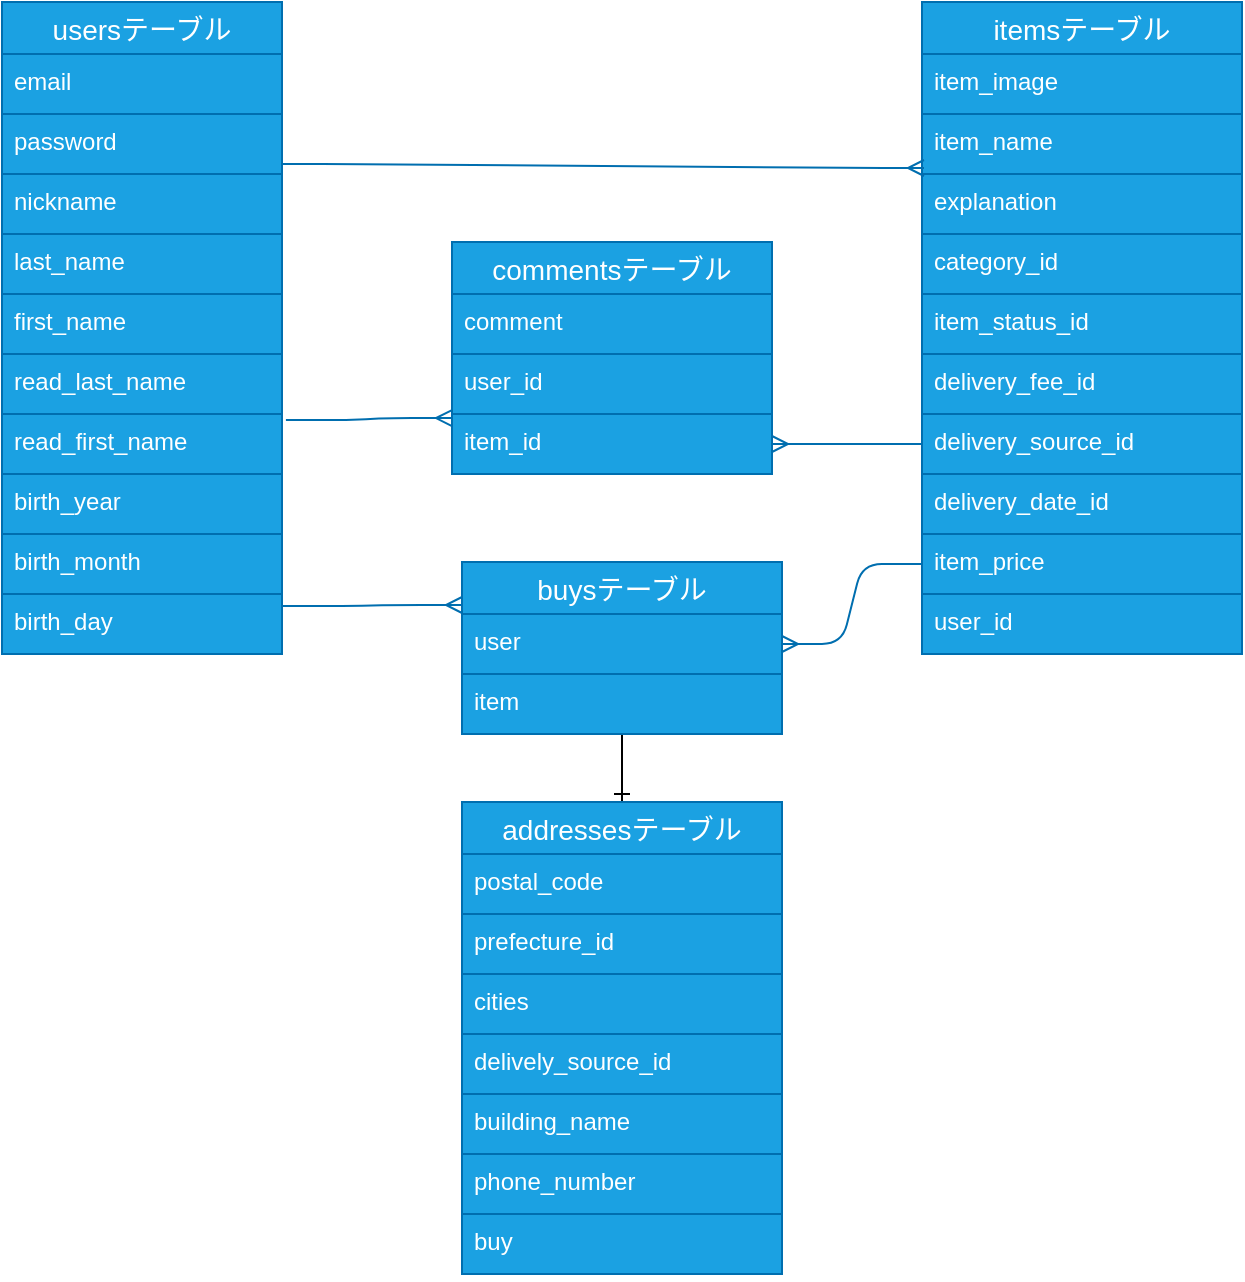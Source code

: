 <mxfile version="13.10.0" type="embed">
    <diagram id="pLOxFNOF6eAd5NSJeskL" name="ページ1">
        <mxGraphModel dx="728" dy="680" grid="1" gridSize="10" guides="1" tooltips="1" connect="1" arrows="1" fold="1" page="1" pageScale="1" pageWidth="850" pageHeight="1100" math="0" shadow="0">
            <root>
                <mxCell id="0"/>
                <mxCell id="1" parent="0"/>
                <mxCell id="2" value="usersテーブル" style="swimlane;fontStyle=0;childLayout=stackLayout;horizontal=1;startSize=26;horizontalStack=0;resizeParent=1;resizeParentMax=0;resizeLast=0;collapsible=1;marginBottom=0;align=center;fontSize=14;fillColor=#1ba1e2;strokeColor=#006EAF;fontColor=#ffffff;" parent="1" vertex="1">
                    <mxGeometry x="40" y="120" width="140" height="326" as="geometry">
                        <mxRectangle x="40" y="120" width="120" height="26" as="alternateBounds"/>
                    </mxGeometry>
                </mxCell>
                <mxCell id="3" value="email" style="text;strokeColor=#006EAF;fillColor=#1ba1e2;spacingLeft=4;spacingRight=4;overflow=hidden;rotatable=0;points=[[0,0.5],[1,0.5]];portConstraint=eastwest;fontSize=12;fontColor=#ffffff;" parent="2" vertex="1">
                    <mxGeometry y="26" width="140" height="30" as="geometry"/>
                </mxCell>
                <mxCell id="4" value="password" style="text;strokeColor=#006EAF;fillColor=#1ba1e2;spacingLeft=4;spacingRight=4;overflow=hidden;rotatable=0;points=[[0,0.5],[1,0.5]];portConstraint=eastwest;fontSize=12;fontColor=#ffffff;" parent="2" vertex="1">
                    <mxGeometry y="56" width="140" height="30" as="geometry"/>
                </mxCell>
                <mxCell id="5" value="nickname" style="text;strokeColor=#006EAF;fillColor=#1ba1e2;spacingLeft=4;spacingRight=4;overflow=hidden;rotatable=0;points=[[0,0.5],[1,0.5]];portConstraint=eastwest;fontSize=12;fontColor=#ffffff;" parent="2" vertex="1">
                    <mxGeometry y="86" width="140" height="30" as="geometry"/>
                </mxCell>
                <mxCell id="17" value="last_name" style="text;strokeColor=#006EAF;fillColor=#1ba1e2;spacingLeft=4;spacingRight=4;overflow=hidden;rotatable=0;points=[[0,0.5],[1,0.5]];portConstraint=eastwest;fontSize=12;fontColor=#ffffff;" parent="2" vertex="1">
                    <mxGeometry y="116" width="140" height="30" as="geometry"/>
                </mxCell>
                <mxCell id="25" value="first_name" style="text;strokeColor=#006EAF;fillColor=#1ba1e2;spacingLeft=4;spacingRight=4;overflow=hidden;rotatable=0;points=[[0,0.5],[1,0.5]];portConstraint=eastwest;fontSize=12;fontColor=#ffffff;" vertex="1" parent="2">
                    <mxGeometry y="146" width="140" height="30" as="geometry"/>
                </mxCell>
                <mxCell id="18" value="read_last_name" style="text;strokeColor=#006EAF;fillColor=#1ba1e2;spacingLeft=4;spacingRight=4;overflow=hidden;rotatable=0;points=[[0,0.5],[1,0.5]];portConstraint=eastwest;fontSize=12;fontColor=#ffffff;" parent="2" vertex="1">
                    <mxGeometry y="176" width="140" height="30" as="geometry"/>
                </mxCell>
                <mxCell id="26" value="read_first_name" style="text;strokeColor=#006EAF;fillColor=#1ba1e2;spacingLeft=4;spacingRight=4;overflow=hidden;rotatable=0;points=[[0,0.5],[1,0.5]];portConstraint=eastwest;fontSize=12;fontColor=#ffffff;" vertex="1" parent="2">
                    <mxGeometry y="206" width="140" height="30" as="geometry"/>
                </mxCell>
                <mxCell id="38" value="birth_year" style="text;strokeColor=#006EAF;fillColor=#1ba1e2;spacingLeft=4;spacingRight=4;overflow=hidden;rotatable=0;points=[[0,0.5],[1,0.5]];portConstraint=eastwest;fontSize=12;fontColor=#ffffff;" vertex="1" parent="2">
                    <mxGeometry y="236" width="140" height="30" as="geometry"/>
                </mxCell>
                <mxCell id="39" value="birth_month" style="text;strokeColor=#006EAF;fillColor=#1ba1e2;spacingLeft=4;spacingRight=4;overflow=hidden;rotatable=0;points=[[0,0.5],[1,0.5]];portConstraint=eastwest;fontSize=12;fontColor=#ffffff;" vertex="1" parent="2">
                    <mxGeometry y="266" width="140" height="30" as="geometry"/>
                </mxCell>
                <mxCell id="19" value="birth_day" style="text;strokeColor=#006EAF;fillColor=#1ba1e2;spacingLeft=4;spacingRight=4;overflow=hidden;rotatable=0;points=[[0,0.5],[1,0.5]];portConstraint=eastwest;fontSize=12;fontColor=#ffffff;" parent="2" vertex="1">
                    <mxGeometry y="296" width="140" height="30" as="geometry"/>
                </mxCell>
                <mxCell id="6" value="itemsテーブル" style="swimlane;fontStyle=0;childLayout=stackLayout;horizontal=1;startSize=26;horizontalStack=0;resizeParent=1;resizeParentMax=0;resizeLast=0;collapsible=1;marginBottom=0;align=center;fontSize=14;fillColor=#1ba1e2;strokeColor=#006EAF;fontColor=#ffffff;" parent="1" vertex="1">
                    <mxGeometry x="500" y="120" width="160" height="326" as="geometry"/>
                </mxCell>
                <mxCell id="7" value="item_image" style="text;strokeColor=#006EAF;fillColor=#1ba1e2;spacingLeft=4;spacingRight=4;overflow=hidden;rotatable=0;points=[[0,0.5],[1,0.5]];portConstraint=eastwest;fontSize=12;fontColor=#ffffff;" parent="6" vertex="1">
                    <mxGeometry y="26" width="160" height="30" as="geometry"/>
                </mxCell>
                <mxCell id="37" value="item_name" style="text;strokeColor=#006EAF;fillColor=#1ba1e2;spacingLeft=4;spacingRight=4;overflow=hidden;rotatable=0;points=[[0,0.5],[1,0.5]];portConstraint=eastwest;fontSize=12;fontColor=#ffffff;" vertex="1" parent="6">
                    <mxGeometry y="56" width="160" height="30" as="geometry"/>
                </mxCell>
                <mxCell id="8" value="explanation" style="text;strokeColor=#006EAF;fillColor=#1ba1e2;spacingLeft=4;spacingRight=4;overflow=hidden;rotatable=0;points=[[0,0.5],[1,0.5]];portConstraint=eastwest;fontSize=12;fontColor=#ffffff;" parent="6" vertex="1">
                    <mxGeometry y="86" width="160" height="30" as="geometry"/>
                </mxCell>
                <mxCell id="9" value="category_id" style="text;strokeColor=#006EAF;fillColor=#1ba1e2;spacingLeft=4;spacingRight=4;overflow=hidden;rotatable=0;points=[[0,0.5],[1,0.5]];portConstraint=eastwest;fontSize=12;fontColor=#ffffff;" parent="6" vertex="1">
                    <mxGeometry y="116" width="160" height="30" as="geometry"/>
                </mxCell>
                <mxCell id="20" value="item_status_id" style="text;strokeColor=#006EAF;fillColor=#1ba1e2;spacingLeft=4;spacingRight=4;overflow=hidden;rotatable=0;points=[[0,0.5],[1,0.5]];portConstraint=eastwest;fontSize=12;fontColor=#ffffff;" parent="6" vertex="1">
                    <mxGeometry y="146" width="160" height="30" as="geometry"/>
                </mxCell>
                <mxCell id="21" value="delivery_fee_id" style="text;strokeColor=#006EAF;fillColor=#1ba1e2;spacingLeft=4;spacingRight=4;overflow=hidden;rotatable=0;points=[[0,0.5],[1,0.5]];portConstraint=eastwest;fontSize=12;fontColor=#ffffff;" parent="6" vertex="1">
                    <mxGeometry y="176" width="160" height="30" as="geometry"/>
                </mxCell>
                <mxCell id="23" value="delivery_source_id" style="text;strokeColor=#006EAF;fillColor=#1ba1e2;spacingLeft=4;spacingRight=4;overflow=hidden;rotatable=0;points=[[0,0.5],[1,0.5]];portConstraint=eastwest;fontSize=12;fontColor=#ffffff;" parent="6" vertex="1">
                    <mxGeometry y="206" width="160" height="30" as="geometry"/>
                </mxCell>
                <mxCell id="22" value="delivery_date_id" style="text;strokeColor=#006EAF;fillColor=#1ba1e2;spacingLeft=4;spacingRight=4;overflow=hidden;rotatable=0;points=[[0,0.5],[1,0.5]];portConstraint=eastwest;fontSize=12;fontColor=#ffffff;" parent="6" vertex="1">
                    <mxGeometry y="236" width="160" height="30" as="geometry"/>
                </mxCell>
                <mxCell id="24" value="item_price" style="text;strokeColor=#006EAF;fillColor=#1ba1e2;spacingLeft=4;spacingRight=4;overflow=hidden;rotatable=0;points=[[0,0.5],[1,0.5]];portConstraint=eastwest;fontSize=12;fontColor=#ffffff;" vertex="1" parent="6">
                    <mxGeometry y="266" width="160" height="30" as="geometry"/>
                </mxCell>
                <mxCell id="33" value="user_id" style="text;strokeColor=#006EAF;fillColor=#1ba1e2;spacingLeft=4;spacingRight=4;overflow=hidden;rotatable=0;points=[[0,0.5],[1,0.5]];portConstraint=eastwest;fontSize=12;fontColor=#ffffff;" vertex="1" parent="6">
                    <mxGeometry y="296" width="160" height="30" as="geometry"/>
                </mxCell>
                <mxCell id="28" value="" style="edgeStyle=entityRelationEdgeStyle;fontSize=12;html=1;endArrow=ERmany;exitX=1;exitY=0.833;exitDx=0;exitDy=0;jumpSize=7;startSize=6;sourcePerimeterSpacing=16;targetPerimeterSpacing=16;exitPerimeter=0;fillColor=#1ba1e2;strokeColor=#006EAF;" edge="1" parent="1" source="4">
                    <mxGeometry width="100" height="100" relative="1" as="geometry">
                        <mxPoint x="190" y="311" as="sourcePoint"/>
                        <mxPoint x="501" y="203" as="targetPoint"/>
                    </mxGeometry>
                </mxCell>
                <mxCell id="29" value="commentsテーブル" style="swimlane;fontStyle=0;childLayout=stackLayout;horizontal=1;startSize=26;horizontalStack=0;resizeParent=1;resizeParentMax=0;resizeLast=0;collapsible=1;marginBottom=0;align=center;fontSize=14;fillColor=#1ba1e2;strokeColor=#006EAF;fontColor=#ffffff;" vertex="1" parent="1">
                    <mxGeometry x="265" y="240" width="160" height="116" as="geometry"/>
                </mxCell>
                <mxCell id="30" value="comment" style="text;strokeColor=#006EAF;fillColor=#1ba1e2;spacingLeft=4;spacingRight=4;overflow=hidden;rotatable=0;points=[[0,0.5],[1,0.5]];portConstraint=eastwest;fontSize=12;fontColor=#ffffff;" vertex="1" parent="29">
                    <mxGeometry y="26" width="160" height="30" as="geometry"/>
                </mxCell>
                <mxCell id="31" value="user_id" style="text;strokeColor=#006EAF;fillColor=#1ba1e2;spacingLeft=4;spacingRight=4;overflow=hidden;rotatable=0;points=[[0,0.5],[1,0.5]];portConstraint=eastwest;fontSize=12;fontColor=#ffffff;" vertex="1" parent="29">
                    <mxGeometry y="56" width="160" height="30" as="geometry"/>
                </mxCell>
                <mxCell id="32" value="item_id" style="text;strokeColor=#006EAF;fillColor=#1ba1e2;spacingLeft=4;spacingRight=4;overflow=hidden;rotatable=0;points=[[0,0.5],[1,0.5]];portConstraint=eastwest;fontSize=12;fontColor=#ffffff;" vertex="1" parent="29">
                    <mxGeometry y="86" width="160" height="30" as="geometry"/>
                </mxCell>
                <mxCell id="34" value="" style="edgeStyle=entityRelationEdgeStyle;fontSize=12;html=1;endArrow=ERmany;entryX=0;entryY=0.067;entryDx=0;entryDy=0;entryPerimeter=0;fillColor=#1ba1e2;strokeColor=#006EAF;exitX=1.014;exitY=0.1;exitDx=0;exitDy=0;exitPerimeter=0;" edge="1" parent="1" source="26" target="32">
                    <mxGeometry width="100" height="100" relative="1" as="geometry">
                        <mxPoint x="180" y="360" as="sourcePoint"/>
                        <mxPoint x="200" y="416" as="targetPoint"/>
                    </mxGeometry>
                </mxCell>
                <mxCell id="35" value="" style="edgeStyle=entityRelationEdgeStyle;fontSize=12;html=1;endArrow=ERmany;entryX=1;entryY=0.5;entryDx=0;entryDy=0;exitX=0;exitY=0.5;exitDx=0;exitDy=0;fillColor=#1ba1e2;strokeColor=#006EAF;" edge="1" parent="1" source="23" target="32">
                    <mxGeometry width="100" height="100" relative="1" as="geometry">
                        <mxPoint x="450" y="550" as="sourcePoint"/>
                        <mxPoint x="620" y="430" as="targetPoint"/>
                    </mxGeometry>
                </mxCell>
                <mxCell id="72" style="edgeStyle=none;rounded=0;jumpSize=7;orthogonalLoop=1;jettySize=auto;html=1;exitX=0.5;exitY=1;exitDx=0;exitDy=0;entryX=0.5;entryY=0;entryDx=0;entryDy=0;startSize=6;sourcePerimeterSpacing=16;endArrow=ERone;endFill=0;targetPerimeterSpacing=16;" edge="1" parent="1" source="40" target="57">
                    <mxGeometry relative="1" as="geometry"/>
                </mxCell>
                <mxCell id="40" value="buysテーブル" style="swimlane;fontStyle=0;childLayout=stackLayout;horizontal=1;startSize=26;horizontalStack=0;resizeParent=1;resizeParentMax=0;resizeLast=0;collapsible=1;marginBottom=0;align=center;fontSize=14;fillColor=#1ba1e2;strokeColor=#006EAF;fontColor=#ffffff;" vertex="1" parent="1">
                    <mxGeometry x="270" y="400" width="160" height="86" as="geometry"/>
                </mxCell>
                <mxCell id="41" value="user" style="text;strokeColor=#006EAF;fillColor=#1ba1e2;spacingLeft=4;spacingRight=4;overflow=hidden;rotatable=0;points=[[0,0.5],[1,0.5]];portConstraint=eastwest;fontSize=12;fontColor=#ffffff;" vertex="1" parent="40">
                    <mxGeometry y="26" width="160" height="30" as="geometry"/>
                </mxCell>
                <mxCell id="42" value="item" style="text;strokeColor=#006EAF;fillColor=#1ba1e2;spacingLeft=4;spacingRight=4;overflow=hidden;rotatable=0;points=[[0,0.5],[1,0.5]];portConstraint=eastwest;fontSize=12;fontColor=#ffffff;" vertex="1" parent="40">
                    <mxGeometry y="56" width="160" height="30" as="geometry"/>
                </mxCell>
                <mxCell id="57" value="addressesテーブル" style="swimlane;fontStyle=0;childLayout=stackLayout;horizontal=1;startSize=26;horizontalStack=0;resizeParent=1;resizeParentMax=0;resizeLast=0;collapsible=1;marginBottom=0;align=center;fontSize=14;fillColor=#1ba1e2;strokeColor=#006EAF;fontColor=#ffffff;" vertex="1" parent="1">
                    <mxGeometry x="270" y="520" width="160" height="236" as="geometry"/>
                </mxCell>
                <mxCell id="59" value="postal_code" style="text;strokeColor=#006EAF;fillColor=#1ba1e2;spacingLeft=4;spacingRight=4;overflow=hidden;rotatable=0;points=[[0,0.5],[1,0.5]];portConstraint=eastwest;fontSize=12;fontColor=#ffffff;" vertex="1" parent="57">
                    <mxGeometry y="26" width="160" height="30" as="geometry"/>
                </mxCell>
                <mxCell id="60" value="prefecture_id" style="text;strokeColor=#006EAF;fillColor=#1ba1e2;spacingLeft=4;spacingRight=4;overflow=hidden;rotatable=0;points=[[0,0.5],[1,0.5]];portConstraint=eastwest;fontSize=12;fontColor=#ffffff;" vertex="1" parent="57">
                    <mxGeometry y="56" width="160" height="30" as="geometry"/>
                </mxCell>
                <mxCell id="61" value="cities" style="text;strokeColor=#006EAF;fillColor=#1ba1e2;spacingLeft=4;spacingRight=4;overflow=hidden;rotatable=0;points=[[0,0.5],[1,0.5]];portConstraint=eastwest;fontSize=12;fontColor=#ffffff;" vertex="1" parent="57">
                    <mxGeometry y="86" width="160" height="30" as="geometry"/>
                </mxCell>
                <mxCell id="62" value="delively_source_id" style="text;strokeColor=#006EAF;fillColor=#1ba1e2;spacingLeft=4;spacingRight=4;overflow=hidden;rotatable=0;points=[[0,0.5],[1,0.5]];portConstraint=eastwest;fontSize=12;fontColor=#ffffff;" vertex="1" parent="57">
                    <mxGeometry y="116" width="160" height="30" as="geometry"/>
                </mxCell>
                <mxCell id="63" value="building_name" style="text;strokeColor=#006EAF;fillColor=#1ba1e2;spacingLeft=4;spacingRight=4;overflow=hidden;rotatable=0;points=[[0,0.5],[1,0.5]];portConstraint=eastwest;fontSize=12;fontColor=#ffffff;" vertex="1" parent="57">
                    <mxGeometry y="146" width="160" height="30" as="geometry"/>
                </mxCell>
                <mxCell id="64" value="phone_number" style="text;strokeColor=#006EAF;fillColor=#1ba1e2;spacingLeft=4;spacingRight=4;overflow=hidden;rotatable=0;points=[[0,0.5],[1,0.5]];portConstraint=eastwest;fontSize=12;fontColor=#ffffff;" vertex="1" parent="57">
                    <mxGeometry y="176" width="160" height="30" as="geometry"/>
                </mxCell>
                <mxCell id="73" value="buy" style="text;strokeColor=#006EAF;fillColor=#1ba1e2;spacingLeft=4;spacingRight=4;overflow=hidden;rotatable=0;points=[[0,0.5],[1,0.5]];portConstraint=eastwest;fontSize=12;fontColor=#ffffff;" vertex="1" parent="57">
                    <mxGeometry y="206" width="160" height="30" as="geometry"/>
                </mxCell>
                <mxCell id="65" value="" style="edgeStyle=entityRelationEdgeStyle;fontSize=12;html=1;endArrow=ERmany;entryX=0;entryY=0.25;entryDx=0;entryDy=0;fillColor=#1ba1e2;strokeColor=#006EAF;" edge="1" parent="1" target="40">
                    <mxGeometry width="100" height="100" relative="1" as="geometry">
                        <mxPoint x="180" y="422" as="sourcePoint"/>
                        <mxPoint x="490" y="380" as="targetPoint"/>
                    </mxGeometry>
                </mxCell>
                <mxCell id="66" value="" style="edgeStyle=entityRelationEdgeStyle;fontSize=12;html=1;endArrow=ERmany;exitX=0;exitY=0.5;exitDx=0;exitDy=0;fillColor=#1ba1e2;strokeColor=#006EAF;" edge="1" parent="1" source="24" target="41">
                    <mxGeometry width="100" height="100" relative="1" as="geometry">
                        <mxPoint x="490" y="415" as="sourcePoint"/>
                        <mxPoint x="310" y="530" as="targetPoint"/>
                    </mxGeometry>
                </mxCell>
            </root>
        </mxGraphModel>
    </diagram>
</mxfile>